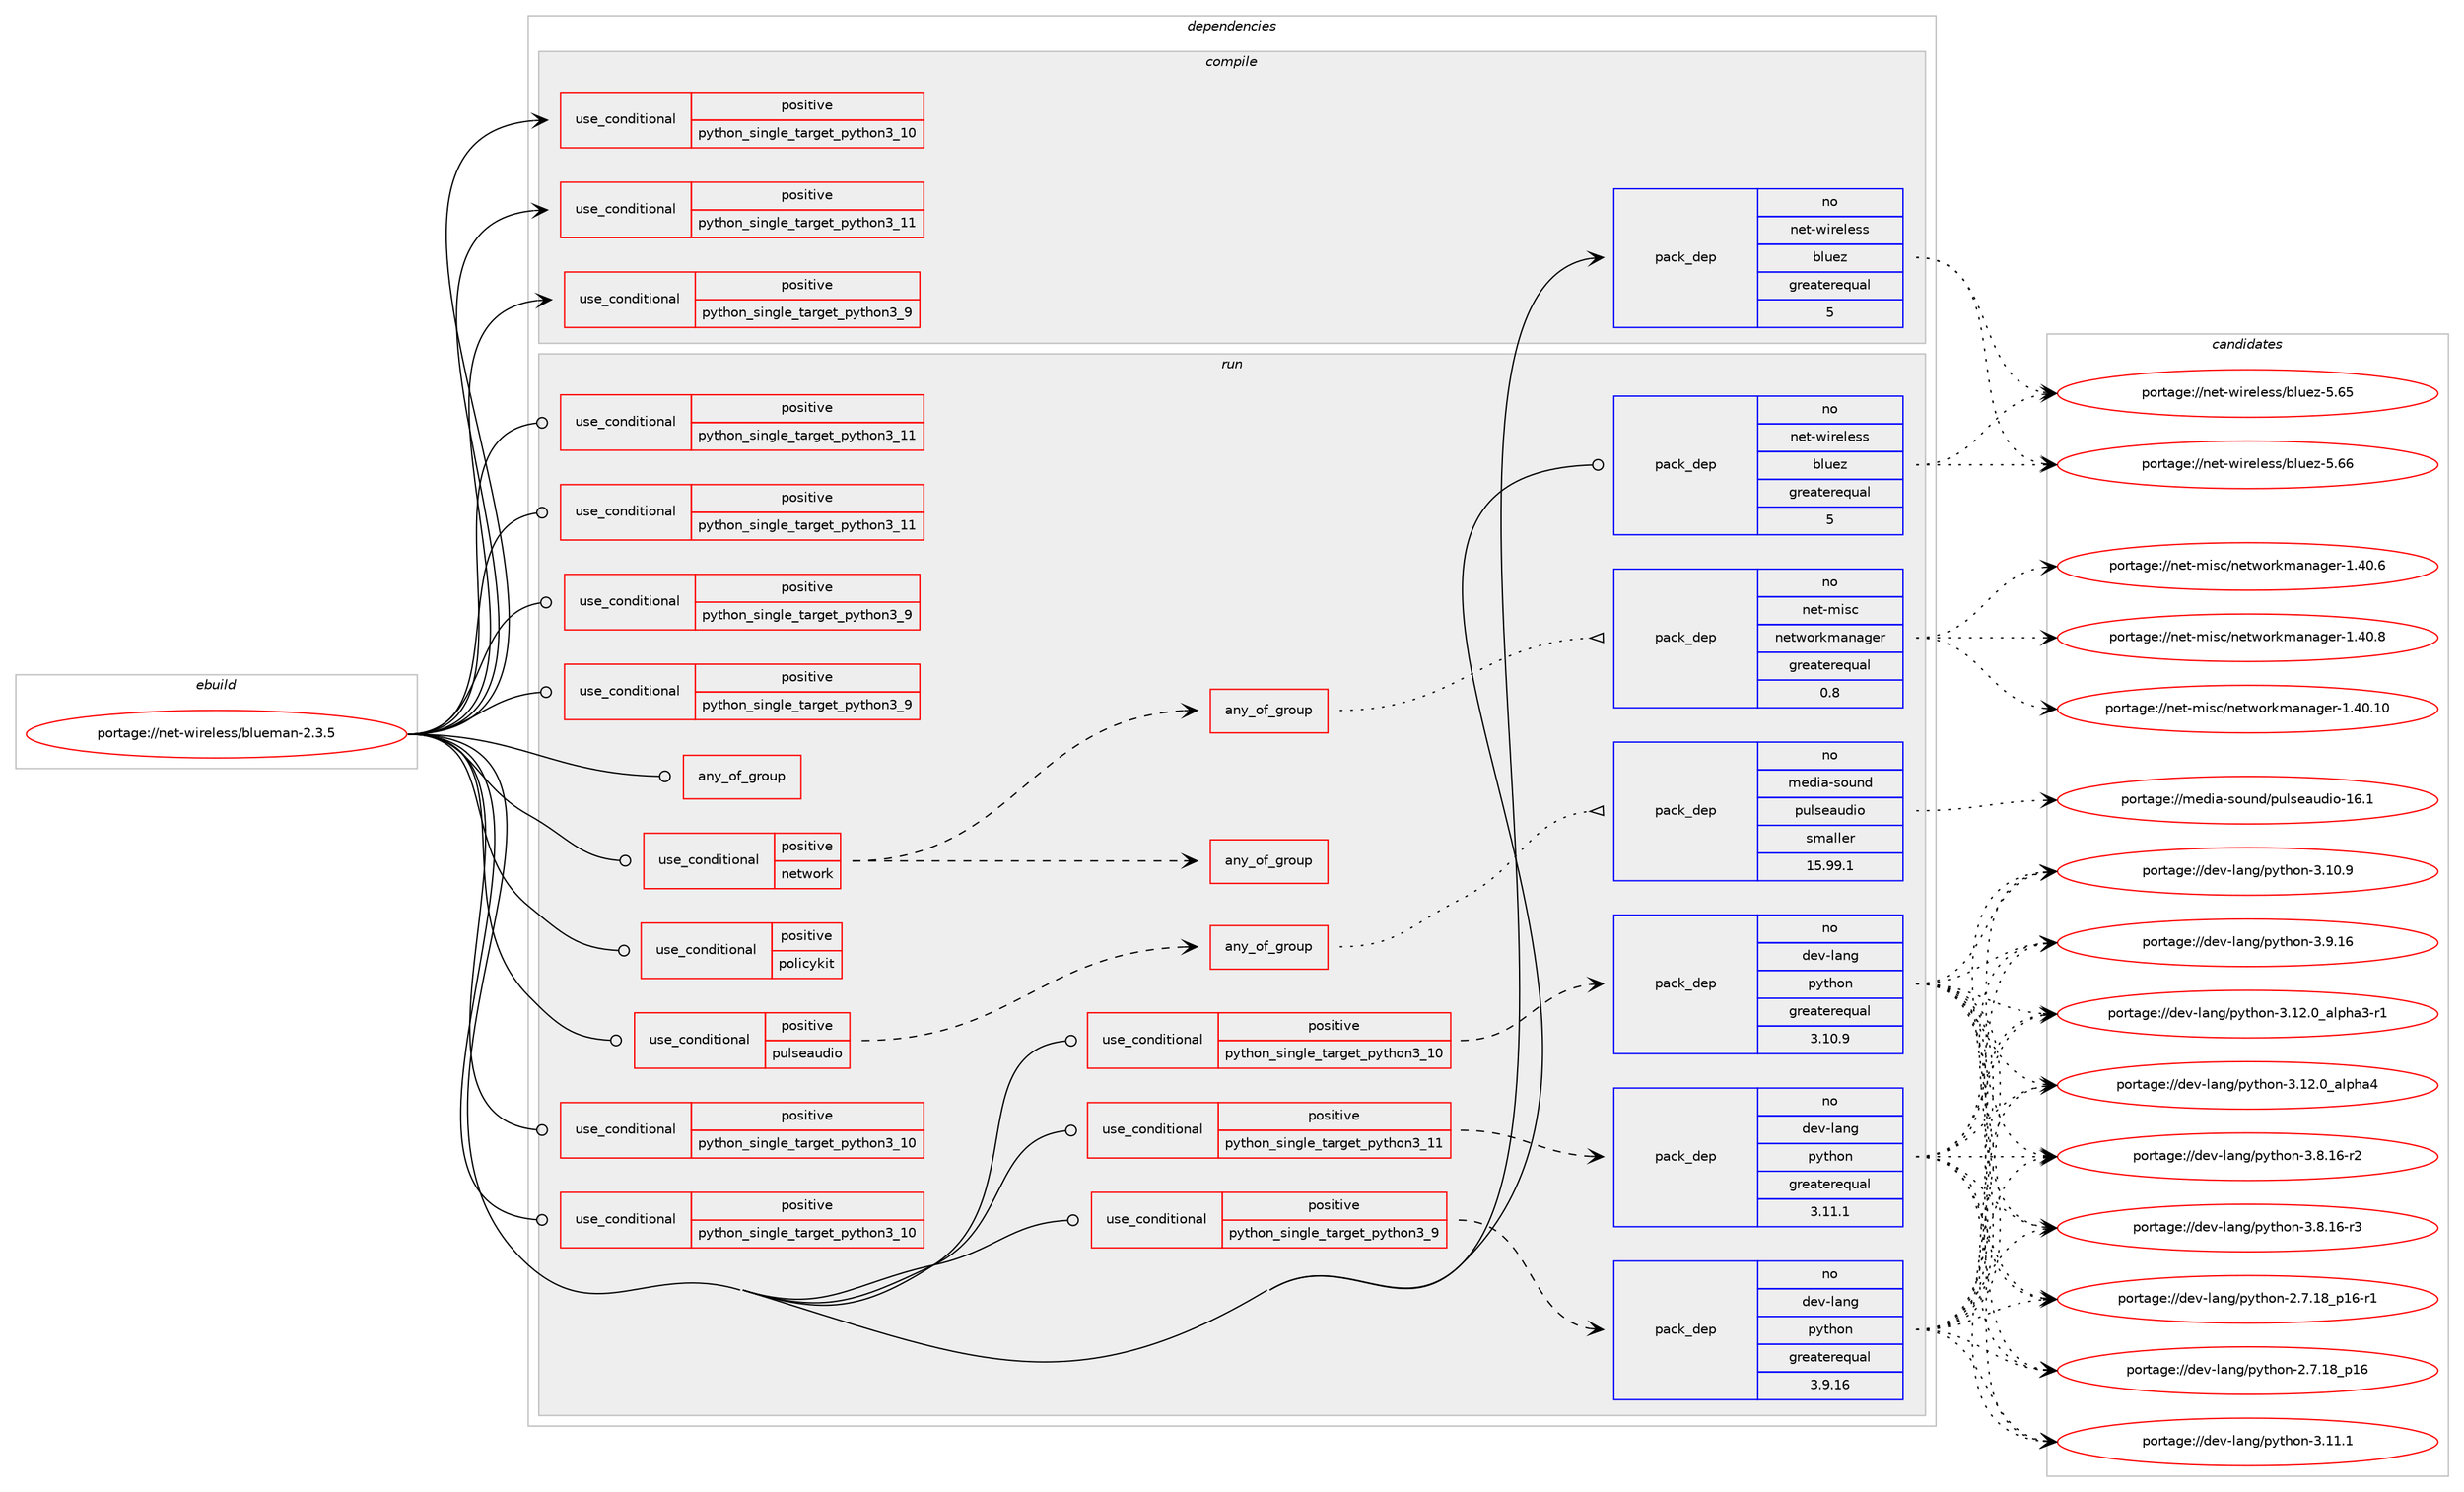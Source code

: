 digraph prolog {

# *************
# Graph options
# *************

newrank=true;
concentrate=true;
compound=true;
graph [rankdir=LR,fontname=Helvetica,fontsize=10,ranksep=1.5];#, ranksep=2.5, nodesep=0.2];
edge  [arrowhead=vee];
node  [fontname=Helvetica,fontsize=10];

# **********
# The ebuild
# **********

subgraph cluster_leftcol {
color=gray;
rank=same;
label=<<i>ebuild</i>>;
id [label="portage://net-wireless/blueman-2.3.5", color=red, width=4, href="../net-wireless/blueman-2.3.5.svg"];
}

# ****************
# The dependencies
# ****************

subgraph cluster_midcol {
color=gray;
label=<<i>dependencies</i>>;
subgraph cluster_compile {
fillcolor="#eeeeee";
style=filled;
label=<<i>compile</i>>;
subgraph cond535 {
dependency973 [label=<<TABLE BORDER="0" CELLBORDER="1" CELLSPACING="0" CELLPADDING="4"><TR><TD ROWSPAN="3" CELLPADDING="10">use_conditional</TD></TR><TR><TD>positive</TD></TR><TR><TD>python_single_target_python3_10</TD></TR></TABLE>>, shape=none, color=red];
# *** BEGIN UNKNOWN DEPENDENCY TYPE (TODO) ***
# dependency973 -> package_dependency(portage://net-wireless/blueman-2.3.5,install,no,dev-python,pygobject,none,[,,],[slot(3)],[use(enable(python_targets_python3_10),negative)])
# *** END UNKNOWN DEPENDENCY TYPE (TODO) ***

}
id:e -> dependency973:w [weight=20,style="solid",arrowhead="vee"];
subgraph cond536 {
dependency974 [label=<<TABLE BORDER="0" CELLBORDER="1" CELLSPACING="0" CELLPADDING="4"><TR><TD ROWSPAN="3" CELLPADDING="10">use_conditional</TD></TR><TR><TD>positive</TD></TR><TR><TD>python_single_target_python3_11</TD></TR></TABLE>>, shape=none, color=red];
# *** BEGIN UNKNOWN DEPENDENCY TYPE (TODO) ***
# dependency974 -> package_dependency(portage://net-wireless/blueman-2.3.5,install,no,dev-python,pygobject,none,[,,],[slot(3)],[use(enable(python_targets_python3_11),negative)])
# *** END UNKNOWN DEPENDENCY TYPE (TODO) ***

}
id:e -> dependency974:w [weight=20,style="solid",arrowhead="vee"];
subgraph cond537 {
dependency975 [label=<<TABLE BORDER="0" CELLBORDER="1" CELLSPACING="0" CELLPADDING="4"><TR><TD ROWSPAN="3" CELLPADDING="10">use_conditional</TD></TR><TR><TD>positive</TD></TR><TR><TD>python_single_target_python3_9</TD></TR></TABLE>>, shape=none, color=red];
# *** BEGIN UNKNOWN DEPENDENCY TYPE (TODO) ***
# dependency975 -> package_dependency(portage://net-wireless/blueman-2.3.5,install,no,dev-python,pygobject,none,[,,],[slot(3)],[use(enable(python_targets_python3_9),negative)])
# *** END UNKNOWN DEPENDENCY TYPE (TODO) ***

}
id:e -> dependency975:w [weight=20,style="solid",arrowhead="vee"];
subgraph pack415 {
dependency976 [label=<<TABLE BORDER="0" CELLBORDER="1" CELLSPACING="0" CELLPADDING="4" WIDTH="220"><TR><TD ROWSPAN="6" CELLPADDING="30">pack_dep</TD></TR><TR><TD WIDTH="110">no</TD></TR><TR><TD>net-wireless</TD></TR><TR><TD>bluez</TD></TR><TR><TD>greaterequal</TD></TR><TR><TD>5</TD></TR></TABLE>>, shape=none, color=blue];
}
id:e -> dependency976:w [weight=20,style="solid",arrowhead="vee"];
}
subgraph cluster_compileandrun {
fillcolor="#eeeeee";
style=filled;
label=<<i>compile and run</i>>;
}
subgraph cluster_run {
fillcolor="#eeeeee";
style=filled;
label=<<i>run</i>>;
subgraph any25 {
dependency977 [label=<<TABLE BORDER="0" CELLBORDER="1" CELLSPACING="0" CELLPADDING="4"><TR><TD CELLPADDING="10">any_of_group</TD></TR></TABLE>>, shape=none, color=red];# *** BEGIN UNKNOWN DEPENDENCY TYPE (TODO) ***
# dependency977 -> package_dependency(portage://net-wireless/blueman-2.3.5,run,no,x11-themes,adwaita-icon-theme,none,[,,],[],[])
# *** END UNKNOWN DEPENDENCY TYPE (TODO) ***

# *** BEGIN UNKNOWN DEPENDENCY TYPE (TODO) ***
# dependency977 -> package_dependency(portage://net-wireless/blueman-2.3.5,run,no,x11-themes,faenza-icon-theme,none,[,,],[],[])
# *** END UNKNOWN DEPENDENCY TYPE (TODO) ***

# *** BEGIN UNKNOWN DEPENDENCY TYPE (TODO) ***
# dependency977 -> package_dependency(portage://net-wireless/blueman-2.3.5,run,no,x11-themes,mate-icon-theme,none,[,,],[],[])
# *** END UNKNOWN DEPENDENCY TYPE (TODO) ***

}
id:e -> dependency977:w [weight=20,style="solid",arrowhead="odot"];
subgraph cond538 {
dependency978 [label=<<TABLE BORDER="0" CELLBORDER="1" CELLSPACING="0" CELLPADDING="4"><TR><TD ROWSPAN="3" CELLPADDING="10">use_conditional</TD></TR><TR><TD>positive</TD></TR><TR><TD>network</TD></TR></TABLE>>, shape=none, color=red];
# *** BEGIN UNKNOWN DEPENDENCY TYPE (TODO) ***
# dependency978 -> package_dependency(portage://net-wireless/blueman-2.3.5,run,no,net-firewall,iptables,none,[,,],[],[])
# *** END UNKNOWN DEPENDENCY TYPE (TODO) ***

subgraph any26 {
dependency979 [label=<<TABLE BORDER="0" CELLBORDER="1" CELLSPACING="0" CELLPADDING="4"><TR><TD CELLPADDING="10">any_of_group</TD></TR></TABLE>>, shape=none, color=red];# *** BEGIN UNKNOWN DEPENDENCY TYPE (TODO) ***
# dependency979 -> package_dependency(portage://net-wireless/blueman-2.3.5,run,no,sys-apps,net-tools,none,[,,],[],[])
# *** END UNKNOWN DEPENDENCY TYPE (TODO) ***

# *** BEGIN UNKNOWN DEPENDENCY TYPE (TODO) ***
# dependency979 -> package_dependency(portage://net-wireless/blueman-2.3.5,run,no,sys-apps,iproute2,none,[,,],[],[])
# *** END UNKNOWN DEPENDENCY TYPE (TODO) ***

}
dependency978:e -> dependency979:w [weight=20,style="dashed",arrowhead="vee"];
subgraph any27 {
dependency980 [label=<<TABLE BORDER="0" CELLBORDER="1" CELLSPACING="0" CELLPADDING="4"><TR><TD CELLPADDING="10">any_of_group</TD></TR></TABLE>>, shape=none, color=red];# *** BEGIN UNKNOWN DEPENDENCY TYPE (TODO) ***
# dependency980 -> package_dependency(portage://net-wireless/blueman-2.3.5,run,no,net-dns,dnsmasq,none,[,,],[],[])
# *** END UNKNOWN DEPENDENCY TYPE (TODO) ***

# *** BEGIN UNKNOWN DEPENDENCY TYPE (TODO) ***
# dependency980 -> package_dependency(portage://net-wireless/blueman-2.3.5,run,no,net-misc,dhcp,none,[,,],[],[])
# *** END UNKNOWN DEPENDENCY TYPE (TODO) ***

subgraph pack416 {
dependency981 [label=<<TABLE BORDER="0" CELLBORDER="1" CELLSPACING="0" CELLPADDING="4" WIDTH="220"><TR><TD ROWSPAN="6" CELLPADDING="30">pack_dep</TD></TR><TR><TD WIDTH="110">no</TD></TR><TR><TD>net-misc</TD></TR><TR><TD>networkmanager</TD></TR><TR><TD>greaterequal</TD></TR><TR><TD>0.8</TD></TR></TABLE>>, shape=none, color=blue];
}
dependency980:e -> dependency981:w [weight=20,style="dotted",arrowhead="oinv"];
}
dependency978:e -> dependency980:w [weight=20,style="dashed",arrowhead="vee"];
}
id:e -> dependency978:w [weight=20,style="solid",arrowhead="odot"];
subgraph cond539 {
dependency982 [label=<<TABLE BORDER="0" CELLBORDER="1" CELLSPACING="0" CELLPADDING="4"><TR><TD ROWSPAN="3" CELLPADDING="10">use_conditional</TD></TR><TR><TD>positive</TD></TR><TR><TD>policykit</TD></TR></TABLE>>, shape=none, color=red];
# *** BEGIN UNKNOWN DEPENDENCY TYPE (TODO) ***
# dependency982 -> package_dependency(portage://net-wireless/blueman-2.3.5,run,no,sys-auth,polkit,none,[,,],[],[])
# *** END UNKNOWN DEPENDENCY TYPE (TODO) ***

}
id:e -> dependency982:w [weight=20,style="solid",arrowhead="odot"];
subgraph cond540 {
dependency983 [label=<<TABLE BORDER="0" CELLBORDER="1" CELLSPACING="0" CELLPADDING="4"><TR><TD ROWSPAN="3" CELLPADDING="10">use_conditional</TD></TR><TR><TD>positive</TD></TR><TR><TD>pulseaudio</TD></TR></TABLE>>, shape=none, color=red];
subgraph any28 {
dependency984 [label=<<TABLE BORDER="0" CELLBORDER="1" CELLSPACING="0" CELLPADDING="4"><TR><TD CELLPADDING="10">any_of_group</TD></TR></TABLE>>, shape=none, color=red];# *** BEGIN UNKNOWN DEPENDENCY TYPE (TODO) ***
# dependency984 -> package_dependency(portage://net-wireless/blueman-2.3.5,run,no,media-sound,pulseaudio-daemon,none,[,,],[],[use(enable(bluetooth),none)])
# *** END UNKNOWN DEPENDENCY TYPE (TODO) ***

# *** BEGIN UNKNOWN DEPENDENCY TYPE (TODO) ***
# dependency984 -> package_dependency(portage://net-wireless/blueman-2.3.5,run,no,media-video,pipewire,none,[,,],[],[use(enable(bluetooth),none)])
# *** END UNKNOWN DEPENDENCY TYPE (TODO) ***

subgraph pack417 {
dependency985 [label=<<TABLE BORDER="0" CELLBORDER="1" CELLSPACING="0" CELLPADDING="4" WIDTH="220"><TR><TD ROWSPAN="6" CELLPADDING="30">pack_dep</TD></TR><TR><TD WIDTH="110">no</TD></TR><TR><TD>media-sound</TD></TR><TR><TD>pulseaudio</TD></TR><TR><TD>smaller</TD></TR><TR><TD>15.99.1</TD></TR></TABLE>>, shape=none, color=blue];
}
dependency984:e -> dependency985:w [weight=20,style="dotted",arrowhead="oinv"];
}
dependency983:e -> dependency984:w [weight=20,style="dashed",arrowhead="vee"];
}
id:e -> dependency983:w [weight=20,style="solid",arrowhead="odot"];
subgraph cond541 {
dependency986 [label=<<TABLE BORDER="0" CELLBORDER="1" CELLSPACING="0" CELLPADDING="4"><TR><TD ROWSPAN="3" CELLPADDING="10">use_conditional</TD></TR><TR><TD>positive</TD></TR><TR><TD>python_single_target_python3_10</TD></TR></TABLE>>, shape=none, color=red];
subgraph pack418 {
dependency987 [label=<<TABLE BORDER="0" CELLBORDER="1" CELLSPACING="0" CELLPADDING="4" WIDTH="220"><TR><TD ROWSPAN="6" CELLPADDING="30">pack_dep</TD></TR><TR><TD WIDTH="110">no</TD></TR><TR><TD>dev-lang</TD></TR><TR><TD>python</TD></TR><TR><TD>greaterequal</TD></TR><TR><TD>3.10.9</TD></TR></TABLE>>, shape=none, color=blue];
}
dependency986:e -> dependency987:w [weight=20,style="dashed",arrowhead="vee"];
}
id:e -> dependency986:w [weight=20,style="solid",arrowhead="odot"];
subgraph cond542 {
dependency988 [label=<<TABLE BORDER="0" CELLBORDER="1" CELLSPACING="0" CELLPADDING="4"><TR><TD ROWSPAN="3" CELLPADDING="10">use_conditional</TD></TR><TR><TD>positive</TD></TR><TR><TD>python_single_target_python3_10</TD></TR></TABLE>>, shape=none, color=red];
# *** BEGIN UNKNOWN DEPENDENCY TYPE (TODO) ***
# dependency988 -> package_dependency(portage://net-wireless/blueman-2.3.5,run,no,dev-python,pycairo,none,[,,],[],[use(enable(python_targets_python3_10),negative)])
# *** END UNKNOWN DEPENDENCY TYPE (TODO) ***

}
id:e -> dependency988:w [weight=20,style="solid",arrowhead="odot"];
subgraph cond543 {
dependency989 [label=<<TABLE BORDER="0" CELLBORDER="1" CELLSPACING="0" CELLPADDING="4"><TR><TD ROWSPAN="3" CELLPADDING="10">use_conditional</TD></TR><TR><TD>positive</TD></TR><TR><TD>python_single_target_python3_10</TD></TR></TABLE>>, shape=none, color=red];
# *** BEGIN UNKNOWN DEPENDENCY TYPE (TODO) ***
# dependency989 -> package_dependency(portage://net-wireless/blueman-2.3.5,run,no,dev-python,pygobject,none,[,,],[slot(3)],[use(enable(python_targets_python3_10),negative)])
# *** END UNKNOWN DEPENDENCY TYPE (TODO) ***

}
id:e -> dependency989:w [weight=20,style="solid",arrowhead="odot"];
subgraph cond544 {
dependency990 [label=<<TABLE BORDER="0" CELLBORDER="1" CELLSPACING="0" CELLPADDING="4"><TR><TD ROWSPAN="3" CELLPADDING="10">use_conditional</TD></TR><TR><TD>positive</TD></TR><TR><TD>python_single_target_python3_11</TD></TR></TABLE>>, shape=none, color=red];
subgraph pack419 {
dependency991 [label=<<TABLE BORDER="0" CELLBORDER="1" CELLSPACING="0" CELLPADDING="4" WIDTH="220"><TR><TD ROWSPAN="6" CELLPADDING="30">pack_dep</TD></TR><TR><TD WIDTH="110">no</TD></TR><TR><TD>dev-lang</TD></TR><TR><TD>python</TD></TR><TR><TD>greaterequal</TD></TR><TR><TD>3.11.1</TD></TR></TABLE>>, shape=none, color=blue];
}
dependency990:e -> dependency991:w [weight=20,style="dashed",arrowhead="vee"];
}
id:e -> dependency990:w [weight=20,style="solid",arrowhead="odot"];
subgraph cond545 {
dependency992 [label=<<TABLE BORDER="0" CELLBORDER="1" CELLSPACING="0" CELLPADDING="4"><TR><TD ROWSPAN="3" CELLPADDING="10">use_conditional</TD></TR><TR><TD>positive</TD></TR><TR><TD>python_single_target_python3_11</TD></TR></TABLE>>, shape=none, color=red];
# *** BEGIN UNKNOWN DEPENDENCY TYPE (TODO) ***
# dependency992 -> package_dependency(portage://net-wireless/blueman-2.3.5,run,no,dev-python,pycairo,none,[,,],[],[use(enable(python_targets_python3_11),negative)])
# *** END UNKNOWN DEPENDENCY TYPE (TODO) ***

}
id:e -> dependency992:w [weight=20,style="solid",arrowhead="odot"];
subgraph cond546 {
dependency993 [label=<<TABLE BORDER="0" CELLBORDER="1" CELLSPACING="0" CELLPADDING="4"><TR><TD ROWSPAN="3" CELLPADDING="10">use_conditional</TD></TR><TR><TD>positive</TD></TR><TR><TD>python_single_target_python3_11</TD></TR></TABLE>>, shape=none, color=red];
# *** BEGIN UNKNOWN DEPENDENCY TYPE (TODO) ***
# dependency993 -> package_dependency(portage://net-wireless/blueman-2.3.5,run,no,dev-python,pygobject,none,[,,],[slot(3)],[use(enable(python_targets_python3_11),negative)])
# *** END UNKNOWN DEPENDENCY TYPE (TODO) ***

}
id:e -> dependency993:w [weight=20,style="solid",arrowhead="odot"];
subgraph cond547 {
dependency994 [label=<<TABLE BORDER="0" CELLBORDER="1" CELLSPACING="0" CELLPADDING="4"><TR><TD ROWSPAN="3" CELLPADDING="10">use_conditional</TD></TR><TR><TD>positive</TD></TR><TR><TD>python_single_target_python3_9</TD></TR></TABLE>>, shape=none, color=red];
subgraph pack420 {
dependency995 [label=<<TABLE BORDER="0" CELLBORDER="1" CELLSPACING="0" CELLPADDING="4" WIDTH="220"><TR><TD ROWSPAN="6" CELLPADDING="30">pack_dep</TD></TR><TR><TD WIDTH="110">no</TD></TR><TR><TD>dev-lang</TD></TR><TR><TD>python</TD></TR><TR><TD>greaterequal</TD></TR><TR><TD>3.9.16</TD></TR></TABLE>>, shape=none, color=blue];
}
dependency994:e -> dependency995:w [weight=20,style="dashed",arrowhead="vee"];
}
id:e -> dependency994:w [weight=20,style="solid",arrowhead="odot"];
subgraph cond548 {
dependency996 [label=<<TABLE BORDER="0" CELLBORDER="1" CELLSPACING="0" CELLPADDING="4"><TR><TD ROWSPAN="3" CELLPADDING="10">use_conditional</TD></TR><TR><TD>positive</TD></TR><TR><TD>python_single_target_python3_9</TD></TR></TABLE>>, shape=none, color=red];
# *** BEGIN UNKNOWN DEPENDENCY TYPE (TODO) ***
# dependency996 -> package_dependency(portage://net-wireless/blueman-2.3.5,run,no,dev-python,pycairo,none,[,,],[],[use(enable(python_targets_python3_9),negative)])
# *** END UNKNOWN DEPENDENCY TYPE (TODO) ***

}
id:e -> dependency996:w [weight=20,style="solid",arrowhead="odot"];
subgraph cond549 {
dependency997 [label=<<TABLE BORDER="0" CELLBORDER="1" CELLSPACING="0" CELLPADDING="4"><TR><TD ROWSPAN="3" CELLPADDING="10">use_conditional</TD></TR><TR><TD>positive</TD></TR><TR><TD>python_single_target_python3_9</TD></TR></TABLE>>, shape=none, color=red];
# *** BEGIN UNKNOWN DEPENDENCY TYPE (TODO) ***
# dependency997 -> package_dependency(portage://net-wireless/blueman-2.3.5,run,no,dev-python,pygobject,none,[,,],[slot(3)],[use(enable(python_targets_python3_9),negative)])
# *** END UNKNOWN DEPENDENCY TYPE (TODO) ***

}
id:e -> dependency997:w [weight=20,style="solid",arrowhead="odot"];
subgraph pack421 {
dependency998 [label=<<TABLE BORDER="0" CELLBORDER="1" CELLSPACING="0" CELLPADDING="4" WIDTH="220"><TR><TD ROWSPAN="6" CELLPADDING="30">pack_dep</TD></TR><TR><TD WIDTH="110">no</TD></TR><TR><TD>net-wireless</TD></TR><TR><TD>bluez</TD></TR><TR><TD>greaterequal</TD></TR><TR><TD>5</TD></TR></TABLE>>, shape=none, color=blue];
}
id:e -> dependency998:w [weight=20,style="solid",arrowhead="odot"];
# *** BEGIN UNKNOWN DEPENDENCY TYPE (TODO) ***
# id -> package_dependency(portage://net-wireless/blueman-2.3.5,run,no,sys-apps,dbus,none,[,,],[],[])
# *** END UNKNOWN DEPENDENCY TYPE (TODO) ***

# *** BEGIN UNKNOWN DEPENDENCY TYPE (TODO) ***
# id -> package_dependency(portage://net-wireless/blueman-2.3.5,run,no,x11-libs,gtk+,none,[,,],[slot(3)],[use(enable(introspection),none),use(enable(X),none)])
# *** END UNKNOWN DEPENDENCY TYPE (TODO) ***

# *** BEGIN UNKNOWN DEPENDENCY TYPE (TODO) ***
# id -> package_dependency(portage://net-wireless/blueman-2.3.5,run,no,x11-libs,libnotify,none,[,,],[],[use(enable(introspection),none)])
# *** END UNKNOWN DEPENDENCY TYPE (TODO) ***

}
}

# **************
# The candidates
# **************

subgraph cluster_choices {
rank=same;
color=gray;
label=<<i>candidates</i>>;

subgraph choice415 {
color=black;
nodesep=1;
choice1101011164511910511410110810111511547981081171011224553465453 [label="portage://net-wireless/bluez-5.65", color=red, width=4,href="../net-wireless/bluez-5.65.svg"];
choice1101011164511910511410110810111511547981081171011224553465454 [label="portage://net-wireless/bluez-5.66", color=red, width=4,href="../net-wireless/bluez-5.66.svg"];
dependency976:e -> choice1101011164511910511410110810111511547981081171011224553465453:w [style=dotted,weight="100"];
dependency976:e -> choice1101011164511910511410110810111511547981081171011224553465454:w [style=dotted,weight="100"];
}
subgraph choice416 {
color=black;
nodesep=1;
choice11010111645109105115994711010111611911111410710997110971031011144549465248464948 [label="portage://net-misc/networkmanager-1.40.10", color=red, width=4,href="../net-misc/networkmanager-1.40.10.svg"];
choice110101116451091051159947110101116119111114107109971109710310111445494652484654 [label="portage://net-misc/networkmanager-1.40.6", color=red, width=4,href="../net-misc/networkmanager-1.40.6.svg"];
choice110101116451091051159947110101116119111114107109971109710310111445494652484656 [label="portage://net-misc/networkmanager-1.40.8", color=red, width=4,href="../net-misc/networkmanager-1.40.8.svg"];
dependency981:e -> choice11010111645109105115994711010111611911111410710997110971031011144549465248464948:w [style=dotted,weight="100"];
dependency981:e -> choice110101116451091051159947110101116119111114107109971109710310111445494652484654:w [style=dotted,weight="100"];
dependency981:e -> choice110101116451091051159947110101116119111114107109971109710310111445494652484656:w [style=dotted,weight="100"];
}
subgraph choice417 {
color=black;
nodesep=1;
choice109101100105974511511111711010047112117108115101971171001051114549544649 [label="portage://media-sound/pulseaudio-16.1", color=red, width=4,href="../media-sound/pulseaudio-16.1.svg"];
dependency985:e -> choice109101100105974511511111711010047112117108115101971171001051114549544649:w [style=dotted,weight="100"];
}
subgraph choice418 {
color=black;
nodesep=1;
choice10010111845108971101034711212111610411111045504655464956951124954 [label="portage://dev-lang/python-2.7.18_p16", color=red, width=4,href="../dev-lang/python-2.7.18_p16.svg"];
choice100101118451089711010347112121116104111110455046554649569511249544511449 [label="portage://dev-lang/python-2.7.18_p16-r1", color=red, width=4,href="../dev-lang/python-2.7.18_p16-r1.svg"];
choice10010111845108971101034711212111610411111045514649484657 [label="portage://dev-lang/python-3.10.9", color=red, width=4,href="../dev-lang/python-3.10.9.svg"];
choice10010111845108971101034711212111610411111045514649494649 [label="portage://dev-lang/python-3.11.1", color=red, width=4,href="../dev-lang/python-3.11.1.svg"];
choice10010111845108971101034711212111610411111045514649504648959710811210497514511449 [label="portage://dev-lang/python-3.12.0_alpha3-r1", color=red, width=4,href="../dev-lang/python-3.12.0_alpha3-r1.svg"];
choice1001011184510897110103471121211161041111104551464950464895971081121049752 [label="portage://dev-lang/python-3.12.0_alpha4", color=red, width=4,href="../dev-lang/python-3.12.0_alpha4.svg"];
choice100101118451089711010347112121116104111110455146564649544511450 [label="portage://dev-lang/python-3.8.16-r2", color=red, width=4,href="../dev-lang/python-3.8.16-r2.svg"];
choice100101118451089711010347112121116104111110455146564649544511451 [label="portage://dev-lang/python-3.8.16-r3", color=red, width=4,href="../dev-lang/python-3.8.16-r3.svg"];
choice10010111845108971101034711212111610411111045514657464954 [label="portage://dev-lang/python-3.9.16", color=red, width=4,href="../dev-lang/python-3.9.16.svg"];
dependency987:e -> choice10010111845108971101034711212111610411111045504655464956951124954:w [style=dotted,weight="100"];
dependency987:e -> choice100101118451089711010347112121116104111110455046554649569511249544511449:w [style=dotted,weight="100"];
dependency987:e -> choice10010111845108971101034711212111610411111045514649484657:w [style=dotted,weight="100"];
dependency987:e -> choice10010111845108971101034711212111610411111045514649494649:w [style=dotted,weight="100"];
dependency987:e -> choice10010111845108971101034711212111610411111045514649504648959710811210497514511449:w [style=dotted,weight="100"];
dependency987:e -> choice1001011184510897110103471121211161041111104551464950464895971081121049752:w [style=dotted,weight="100"];
dependency987:e -> choice100101118451089711010347112121116104111110455146564649544511450:w [style=dotted,weight="100"];
dependency987:e -> choice100101118451089711010347112121116104111110455146564649544511451:w [style=dotted,weight="100"];
dependency987:e -> choice10010111845108971101034711212111610411111045514657464954:w [style=dotted,weight="100"];
}
subgraph choice419 {
color=black;
nodesep=1;
choice10010111845108971101034711212111610411111045504655464956951124954 [label="portage://dev-lang/python-2.7.18_p16", color=red, width=4,href="../dev-lang/python-2.7.18_p16.svg"];
choice100101118451089711010347112121116104111110455046554649569511249544511449 [label="portage://dev-lang/python-2.7.18_p16-r1", color=red, width=4,href="../dev-lang/python-2.7.18_p16-r1.svg"];
choice10010111845108971101034711212111610411111045514649484657 [label="portage://dev-lang/python-3.10.9", color=red, width=4,href="../dev-lang/python-3.10.9.svg"];
choice10010111845108971101034711212111610411111045514649494649 [label="portage://dev-lang/python-3.11.1", color=red, width=4,href="../dev-lang/python-3.11.1.svg"];
choice10010111845108971101034711212111610411111045514649504648959710811210497514511449 [label="portage://dev-lang/python-3.12.0_alpha3-r1", color=red, width=4,href="../dev-lang/python-3.12.0_alpha3-r1.svg"];
choice1001011184510897110103471121211161041111104551464950464895971081121049752 [label="portage://dev-lang/python-3.12.0_alpha4", color=red, width=4,href="../dev-lang/python-3.12.0_alpha4.svg"];
choice100101118451089711010347112121116104111110455146564649544511450 [label="portage://dev-lang/python-3.8.16-r2", color=red, width=4,href="../dev-lang/python-3.8.16-r2.svg"];
choice100101118451089711010347112121116104111110455146564649544511451 [label="portage://dev-lang/python-3.8.16-r3", color=red, width=4,href="../dev-lang/python-3.8.16-r3.svg"];
choice10010111845108971101034711212111610411111045514657464954 [label="portage://dev-lang/python-3.9.16", color=red, width=4,href="../dev-lang/python-3.9.16.svg"];
dependency991:e -> choice10010111845108971101034711212111610411111045504655464956951124954:w [style=dotted,weight="100"];
dependency991:e -> choice100101118451089711010347112121116104111110455046554649569511249544511449:w [style=dotted,weight="100"];
dependency991:e -> choice10010111845108971101034711212111610411111045514649484657:w [style=dotted,weight="100"];
dependency991:e -> choice10010111845108971101034711212111610411111045514649494649:w [style=dotted,weight="100"];
dependency991:e -> choice10010111845108971101034711212111610411111045514649504648959710811210497514511449:w [style=dotted,weight="100"];
dependency991:e -> choice1001011184510897110103471121211161041111104551464950464895971081121049752:w [style=dotted,weight="100"];
dependency991:e -> choice100101118451089711010347112121116104111110455146564649544511450:w [style=dotted,weight="100"];
dependency991:e -> choice100101118451089711010347112121116104111110455146564649544511451:w [style=dotted,weight="100"];
dependency991:e -> choice10010111845108971101034711212111610411111045514657464954:w [style=dotted,weight="100"];
}
subgraph choice420 {
color=black;
nodesep=1;
choice10010111845108971101034711212111610411111045504655464956951124954 [label="portage://dev-lang/python-2.7.18_p16", color=red, width=4,href="../dev-lang/python-2.7.18_p16.svg"];
choice100101118451089711010347112121116104111110455046554649569511249544511449 [label="portage://dev-lang/python-2.7.18_p16-r1", color=red, width=4,href="../dev-lang/python-2.7.18_p16-r1.svg"];
choice10010111845108971101034711212111610411111045514649484657 [label="portage://dev-lang/python-3.10.9", color=red, width=4,href="../dev-lang/python-3.10.9.svg"];
choice10010111845108971101034711212111610411111045514649494649 [label="portage://dev-lang/python-3.11.1", color=red, width=4,href="../dev-lang/python-3.11.1.svg"];
choice10010111845108971101034711212111610411111045514649504648959710811210497514511449 [label="portage://dev-lang/python-3.12.0_alpha3-r1", color=red, width=4,href="../dev-lang/python-3.12.0_alpha3-r1.svg"];
choice1001011184510897110103471121211161041111104551464950464895971081121049752 [label="portage://dev-lang/python-3.12.0_alpha4", color=red, width=4,href="../dev-lang/python-3.12.0_alpha4.svg"];
choice100101118451089711010347112121116104111110455146564649544511450 [label="portage://dev-lang/python-3.8.16-r2", color=red, width=4,href="../dev-lang/python-3.8.16-r2.svg"];
choice100101118451089711010347112121116104111110455146564649544511451 [label="portage://dev-lang/python-3.8.16-r3", color=red, width=4,href="../dev-lang/python-3.8.16-r3.svg"];
choice10010111845108971101034711212111610411111045514657464954 [label="portage://dev-lang/python-3.9.16", color=red, width=4,href="../dev-lang/python-3.9.16.svg"];
dependency995:e -> choice10010111845108971101034711212111610411111045504655464956951124954:w [style=dotted,weight="100"];
dependency995:e -> choice100101118451089711010347112121116104111110455046554649569511249544511449:w [style=dotted,weight="100"];
dependency995:e -> choice10010111845108971101034711212111610411111045514649484657:w [style=dotted,weight="100"];
dependency995:e -> choice10010111845108971101034711212111610411111045514649494649:w [style=dotted,weight="100"];
dependency995:e -> choice10010111845108971101034711212111610411111045514649504648959710811210497514511449:w [style=dotted,weight="100"];
dependency995:e -> choice1001011184510897110103471121211161041111104551464950464895971081121049752:w [style=dotted,weight="100"];
dependency995:e -> choice100101118451089711010347112121116104111110455146564649544511450:w [style=dotted,weight="100"];
dependency995:e -> choice100101118451089711010347112121116104111110455146564649544511451:w [style=dotted,weight="100"];
dependency995:e -> choice10010111845108971101034711212111610411111045514657464954:w [style=dotted,weight="100"];
}
subgraph choice421 {
color=black;
nodesep=1;
choice1101011164511910511410110810111511547981081171011224553465453 [label="portage://net-wireless/bluez-5.65", color=red, width=4,href="../net-wireless/bluez-5.65.svg"];
choice1101011164511910511410110810111511547981081171011224553465454 [label="portage://net-wireless/bluez-5.66", color=red, width=4,href="../net-wireless/bluez-5.66.svg"];
dependency998:e -> choice1101011164511910511410110810111511547981081171011224553465453:w [style=dotted,weight="100"];
dependency998:e -> choice1101011164511910511410110810111511547981081171011224553465454:w [style=dotted,weight="100"];
}
}

}
